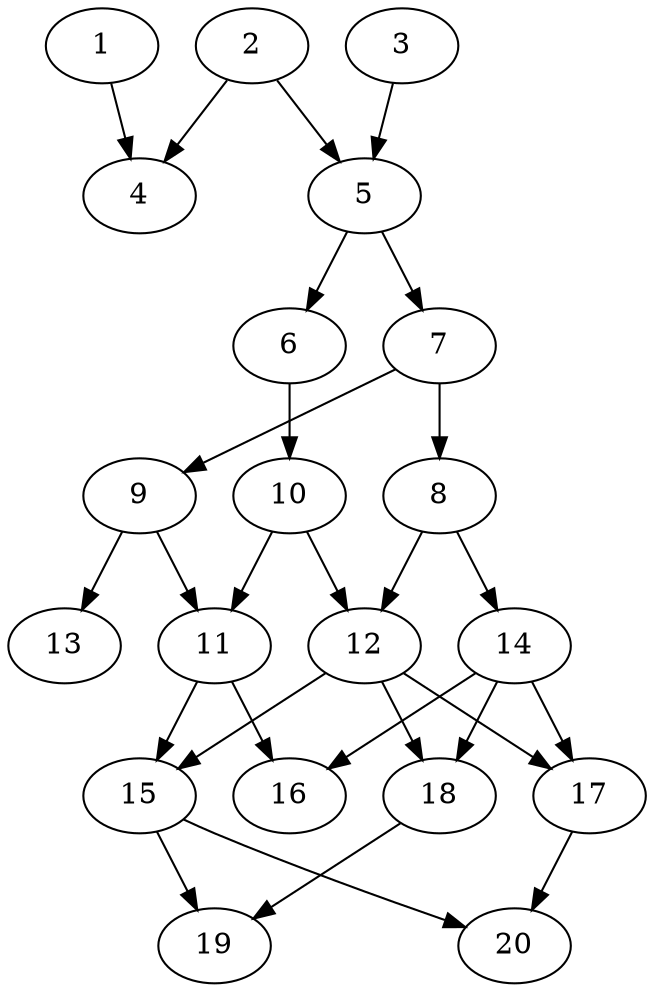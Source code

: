// DAG automatically generated by daggen at Sat Jul 27 15:35:20 2019
// ./daggen --dot -n 20 --ccr 0.4 --fat 0.4 --regular 0.5 --density 0.5 --mindata 5242880 --maxdata 52428800 
digraph G {
  1 [size="37519360", alpha="0.08", expect_size="15007744"] 
  1 -> 4 [size ="15007744"]
  2 [size="110371840", alpha="0.10", expect_size="44148736"] 
  2 -> 4 [size ="44148736"]
  2 -> 5 [size ="44148736"]
  3 [size="30753280", alpha="0.17", expect_size="12301312"] 
  3 -> 5 [size ="12301312"]
  4 [size="107087360", alpha="0.03", expect_size="42834944"] 
  5 [size="85393920", alpha="0.14", expect_size="34157568"] 
  5 -> 6 [size ="34157568"]
  5 -> 7 [size ="34157568"]
  6 [size="73574400", alpha="0.04", expect_size="29429760"] 
  6 -> 10 [size ="29429760"]
  7 [size="70709760", alpha="0.11", expect_size="28283904"] 
  7 -> 8 [size ="28283904"]
  7 -> 9 [size ="28283904"]
  8 [size="127982080", alpha="0.05", expect_size="51192832"] 
  8 -> 12 [size ="51192832"]
  8 -> 14 [size ="51192832"]
  9 [size="83530240", alpha="0.10", expect_size="33412096"] 
  9 -> 11 [size ="33412096"]
  9 -> 13 [size ="33412096"]
  10 [size="43722240", alpha="0.08", expect_size="17488896"] 
  10 -> 11 [size ="17488896"]
  10 -> 12 [size ="17488896"]
  11 [size="42544640", alpha="0.13", expect_size="17017856"] 
  11 -> 15 [size ="17017856"]
  11 -> 16 [size ="17017856"]
  12 [size="91456000", alpha="0.16", expect_size="36582400"] 
  12 -> 15 [size ="36582400"]
  12 -> 17 [size ="36582400"]
  12 -> 18 [size ="36582400"]
  13 [size="31157760", alpha="0.05", expect_size="12463104"] 
  14 [size="13488640", alpha="0.02", expect_size="5395456"] 
  14 -> 16 [size ="5395456"]
  14 -> 17 [size ="5395456"]
  14 -> 18 [size ="5395456"]
  15 [size="31982080", alpha="0.01", expect_size="12792832"] 
  15 -> 19 [size ="12792832"]
  15 -> 20 [size ="12792832"]
  16 [size="113111040", alpha="0.09", expect_size="45244416"] 
  17 [size="17825280", alpha="0.13", expect_size="7130112"] 
  17 -> 20 [size ="7130112"]
  18 [size="84451840", alpha="0.16", expect_size="33780736"] 
  18 -> 19 [size ="33780736"]
  19 [size="113064960", alpha="0.03", expect_size="45225984"] 
  20 [size="51537920", alpha="0.08", expect_size="20615168"] 
}
